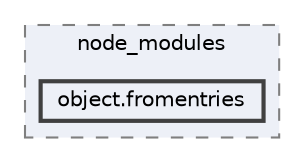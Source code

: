 digraph "pkiclassroomrescheduler/src/main/frontend/node_modules/object.fromentries"
{
 // LATEX_PDF_SIZE
  bgcolor="transparent";
  edge [fontname=Helvetica,fontsize=10,labelfontname=Helvetica,labelfontsize=10];
  node [fontname=Helvetica,fontsize=10,shape=box,height=0.2,width=0.4];
  compound=true
  subgraph clusterdir_72953eda66ccb3a2722c28e1c3e6c23b {
    graph [ bgcolor="#edf0f7", pencolor="grey50", label="node_modules", fontname=Helvetica,fontsize=10 style="filled,dashed", URL="dir_72953eda66ccb3a2722c28e1c3e6c23b.html",tooltip=""]
  dir_fe62d0d40dab96a80c8e0ba91eff67c0 [label="object.fromentries", fillcolor="#edf0f7", color="grey25", style="filled,bold", URL="dir_fe62d0d40dab96a80c8e0ba91eff67c0.html",tooltip=""];
  }
}
